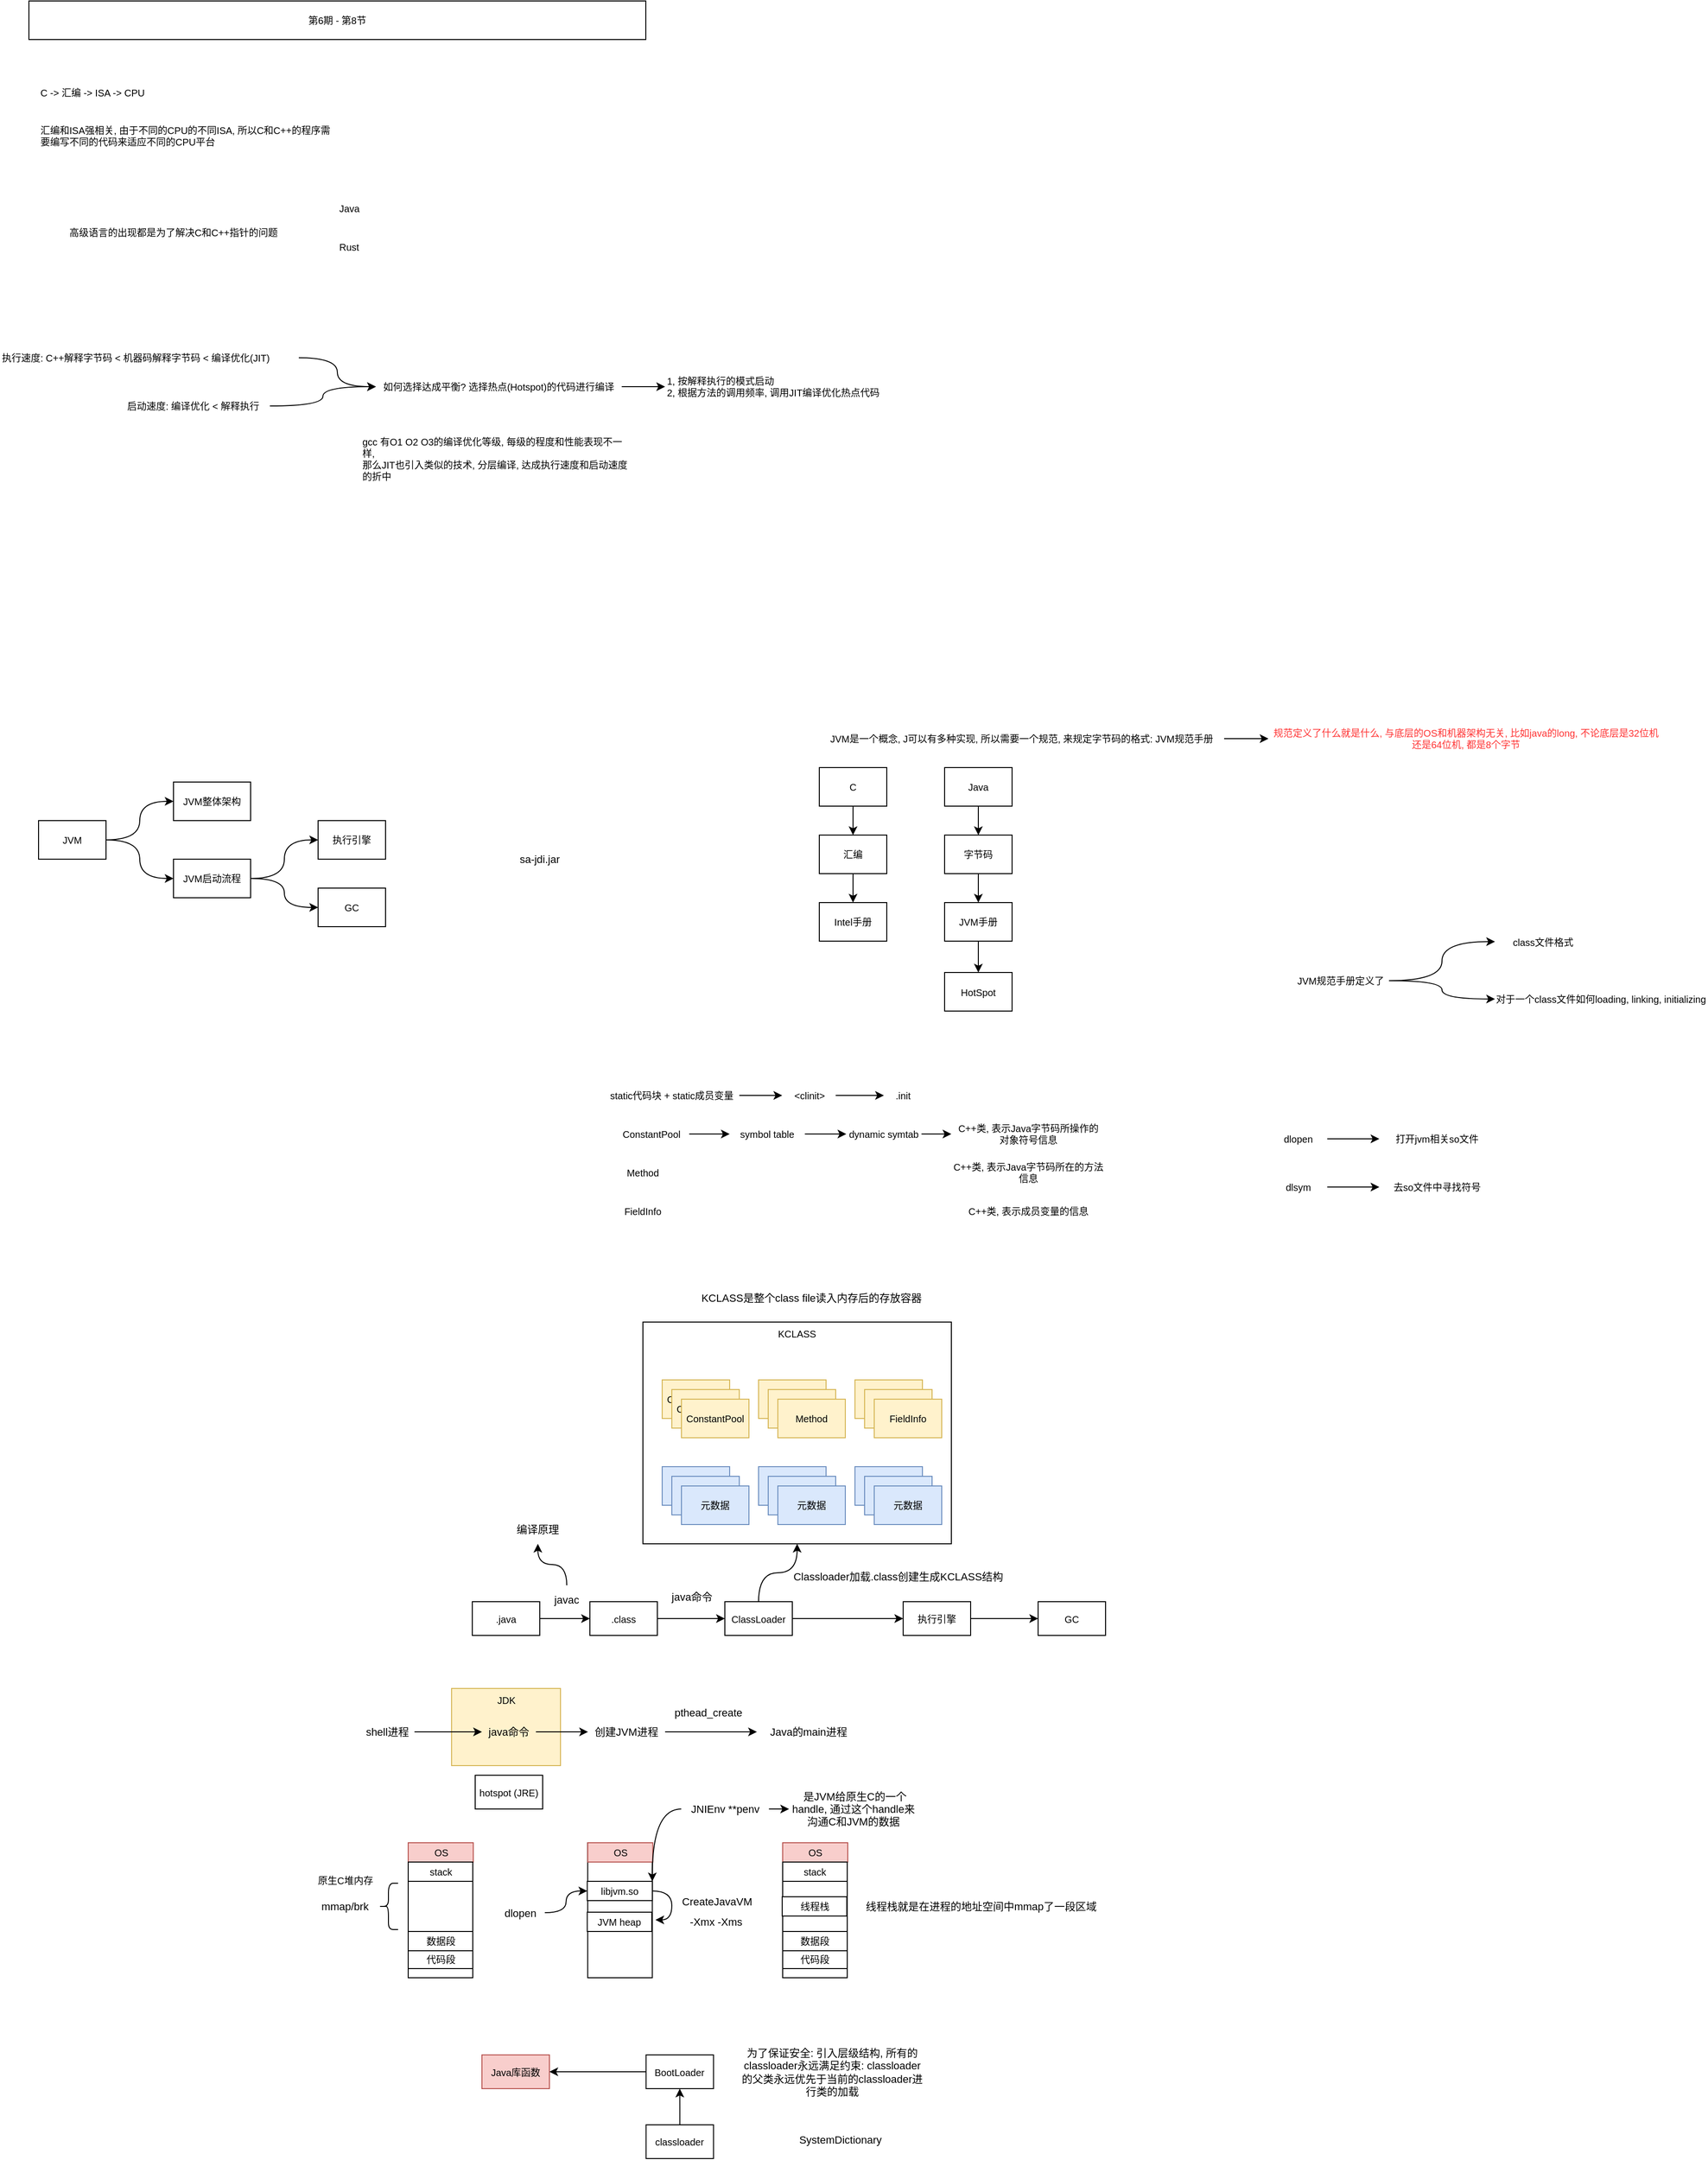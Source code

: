 <mxfile version="21.7.0" type="github">
  <diagram name="第 1 页" id="IPRoEMp-fuJRhj8DFN1m">
    <mxGraphModel dx="1129" dy="717" grid="1" gridSize="10" guides="1" tooltips="1" connect="1" arrows="1" fold="1" page="1" pageScale="1" pageWidth="827" pageHeight="1169" math="0" shadow="0">
      <root>
        <mxCell id="0" />
        <mxCell id="1" parent="0" />
        <mxCell id="ZQSZpk1MqrzrfTvxaXEu-75" value="JDK" style="rounded=0;whiteSpace=wrap;html=1;fontSize=10;verticalAlign=top;fillColor=#fff2cc;strokeColor=#d6b656;" parent="1" vertex="1">
          <mxGeometry x="508.5" y="1870" width="113" height="80" as="geometry" />
        </mxCell>
        <mxCell id="ld9Qwx5qpbUsMiMYAhv9-1" value="汇编和ISA强相关, 由于不同的CPU的不同ISA, 所以C和C++的程序需要编写不同的代码来适应不同的CPU平台" style="text;html=1;strokeColor=none;fillColor=none;align=left;verticalAlign=middle;whiteSpace=wrap;rounded=0;fontSize=10;" parent="1" vertex="1">
          <mxGeometry x="80" y="240" width="310" height="40" as="geometry" />
        </mxCell>
        <mxCell id="ld9Qwx5qpbUsMiMYAhv9-2" value="高级语言的出现都是为了解决C和C++指针的问题" style="text;html=1;strokeColor=none;fillColor=none;align=left;verticalAlign=middle;whiteSpace=wrap;rounded=0;fontSize=10;" parent="1" vertex="1">
          <mxGeometry x="110" y="340" width="230" height="40" as="geometry" />
        </mxCell>
        <mxCell id="ld9Qwx5qpbUsMiMYAhv9-3" value="Java" style="text;html=1;strokeColor=none;fillColor=none;align=left;verticalAlign=middle;whiteSpace=wrap;rounded=0;fontSize=10;" parent="1" vertex="1">
          <mxGeometry x="390" y="320" width="70" height="30" as="geometry" />
        </mxCell>
        <mxCell id="ld9Qwx5qpbUsMiMYAhv9-4" value="Rust" style="text;html=1;strokeColor=none;fillColor=none;align=left;verticalAlign=middle;whiteSpace=wrap;rounded=0;fontSize=10;" parent="1" vertex="1">
          <mxGeometry x="390" y="360" width="70" height="30" as="geometry" />
        </mxCell>
        <mxCell id="ld9Qwx5qpbUsMiMYAhv9-5" value="第6期 - 第8节" style="rounded=0;whiteSpace=wrap;html=1;fontSize=10;" parent="1" vertex="1">
          <mxGeometry x="70" y="120" width="640" height="40" as="geometry" />
        </mxCell>
        <mxCell id="gsRuYBzsou2JwsS9meuW-6" style="edgeStyle=orthogonalEdgeStyle;rounded=0;orthogonalLoop=1;jettySize=auto;html=1;curved=1;" parent="1" source="ld9Qwx5qpbUsMiMYAhv9-6" target="ld9Qwx5qpbUsMiMYAhv9-19" edge="1">
          <mxGeometry relative="1" as="geometry" />
        </mxCell>
        <mxCell id="ld9Qwx5qpbUsMiMYAhv9-6" value="执行速度: C++解释字节码 &amp;lt; 机器码解释字节码 &amp;lt; 编译优化(JIT)" style="text;html=1;strokeColor=none;fillColor=none;align=left;verticalAlign=middle;whiteSpace=wrap;rounded=0;fontSize=10;" parent="1" vertex="1">
          <mxGeometry x="40" y="470" width="310" height="40" as="geometry" />
        </mxCell>
        <mxCell id="gsRuYBzsou2JwsS9meuW-7" style="edgeStyle=orthogonalEdgeStyle;rounded=0;orthogonalLoop=1;jettySize=auto;html=1;curved=1;" parent="1" source="ld9Qwx5qpbUsMiMYAhv9-16" target="ld9Qwx5qpbUsMiMYAhv9-19" edge="1">
          <mxGeometry relative="1" as="geometry" />
        </mxCell>
        <mxCell id="ld9Qwx5qpbUsMiMYAhv9-16" value="启动速度: 编译优化 &amp;lt; 解释执行" style="text;html=1;strokeColor=none;fillColor=none;align=left;verticalAlign=middle;whiteSpace=wrap;rounded=0;fontSize=10;" parent="1" vertex="1">
          <mxGeometry x="170" y="520" width="150" height="40" as="geometry" />
        </mxCell>
        <mxCell id="gsRuYBzsou2JwsS9meuW-8" style="edgeStyle=orthogonalEdgeStyle;shape=connector;curved=1;rounded=0;orthogonalLoop=1;jettySize=auto;html=1;labelBackgroundColor=default;strokeColor=default;fontFamily=Helvetica;fontSize=11;fontColor=default;endArrow=classic;" parent="1" source="ld9Qwx5qpbUsMiMYAhv9-19" target="ld9Qwx5qpbUsMiMYAhv9-20" edge="1">
          <mxGeometry relative="1" as="geometry" />
        </mxCell>
        <mxCell id="ld9Qwx5qpbUsMiMYAhv9-19" value="如何选择达成平衡? 选择热点(Hotspot)的代码进行编译" style="text;html=1;strokeColor=none;fillColor=none;align=center;verticalAlign=middle;whiteSpace=wrap;rounded=0;fontSize=10;" parent="1" vertex="1">
          <mxGeometry x="430" y="500" width="255" height="40" as="geometry" />
        </mxCell>
        <mxCell id="ld9Qwx5qpbUsMiMYAhv9-20" value="1, 按解释执行的模式启动&lt;br style=&quot;font-size: 10px;&quot;&gt;2, 根据方法的调用频率, 调用JIT编译优化热点代码" style="text;html=1;strokeColor=none;fillColor=none;align=left;verticalAlign=middle;whiteSpace=wrap;rounded=0;fontSize=10;" parent="1" vertex="1">
          <mxGeometry x="730" y="500" width="244.5" height="40" as="geometry" />
        </mxCell>
        <mxCell id="ld9Qwx5qpbUsMiMYAhv9-21" value="gcc 有O1 O2 O3的编译优化等级, 每级的程度和性能表现不一样,&lt;br style=&quot;font-size: 10px;&quot;&gt;那么JIT也引入类似的技术, 分层编译, 达成执行速度和启动速度的折中" style="text;html=1;strokeColor=none;fillColor=none;align=left;verticalAlign=middle;whiteSpace=wrap;rounded=0;fontSize=10;" parent="1" vertex="1">
          <mxGeometry x="414" y="560" width="280" height="70" as="geometry" />
        </mxCell>
        <mxCell id="ld9Qwx5qpbUsMiMYAhv9-45" style="edgeStyle=orthogonalEdgeStyle;rounded=0;orthogonalLoop=1;jettySize=auto;html=1;fontSize=10;" parent="1" source="ld9Qwx5qpbUsMiMYAhv9-22" target="ld9Qwx5qpbUsMiMYAhv9-44" edge="1">
          <mxGeometry relative="1" as="geometry" />
        </mxCell>
        <mxCell id="ld9Qwx5qpbUsMiMYAhv9-22" value="JVM是一个概念, J可以有多种实现, 所以需要一个规范, 来规定字节码的格式: JVM规范手册" style="text;html=1;strokeColor=none;fillColor=none;align=center;verticalAlign=middle;whiteSpace=wrap;rounded=0;fontSize=10;" parent="1" vertex="1">
          <mxGeometry x="890" y="860" width="420" height="50" as="geometry" />
        </mxCell>
        <mxCell id="ld9Qwx5qpbUsMiMYAhv9-28" style="edgeStyle=orthogonalEdgeStyle;rounded=0;orthogonalLoop=1;jettySize=auto;html=1;fontSize=10;" parent="1" source="ld9Qwx5qpbUsMiMYAhv9-24" target="ld9Qwx5qpbUsMiMYAhv9-25" edge="1">
          <mxGeometry relative="1" as="geometry" />
        </mxCell>
        <mxCell id="ld9Qwx5qpbUsMiMYAhv9-24" value="C" style="rounded=0;whiteSpace=wrap;html=1;fontSize=10;" parent="1" vertex="1">
          <mxGeometry x="890" y="915" width="70" height="40" as="geometry" />
        </mxCell>
        <mxCell id="ld9Qwx5qpbUsMiMYAhv9-29" style="edgeStyle=orthogonalEdgeStyle;rounded=0;orthogonalLoop=1;jettySize=auto;html=1;fontSize=10;" parent="1" source="ld9Qwx5qpbUsMiMYAhv9-25" target="ld9Qwx5qpbUsMiMYAhv9-26" edge="1">
          <mxGeometry relative="1" as="geometry" />
        </mxCell>
        <mxCell id="ld9Qwx5qpbUsMiMYAhv9-25" value="汇编" style="rounded=0;whiteSpace=wrap;html=1;fontSize=10;" parent="1" vertex="1">
          <mxGeometry x="890" y="985" width="70" height="40" as="geometry" />
        </mxCell>
        <mxCell id="ld9Qwx5qpbUsMiMYAhv9-26" value="Intel手册" style="rounded=0;whiteSpace=wrap;html=1;fontSize=10;" parent="1" vertex="1">
          <mxGeometry x="890" y="1055" width="70" height="40" as="geometry" />
        </mxCell>
        <mxCell id="ld9Qwx5qpbUsMiMYAhv9-30" style="edgeStyle=orthogonalEdgeStyle;rounded=0;orthogonalLoop=1;jettySize=auto;html=1;fontSize=10;" parent="1" source="ld9Qwx5qpbUsMiMYAhv9-31" target="ld9Qwx5qpbUsMiMYAhv9-33" edge="1">
          <mxGeometry relative="1" as="geometry" />
        </mxCell>
        <mxCell id="ld9Qwx5qpbUsMiMYAhv9-31" value="Java" style="rounded=0;whiteSpace=wrap;html=1;fontSize=10;" parent="1" vertex="1">
          <mxGeometry x="1020" y="915" width="70" height="40" as="geometry" />
        </mxCell>
        <mxCell id="ld9Qwx5qpbUsMiMYAhv9-32" style="edgeStyle=orthogonalEdgeStyle;rounded=0;orthogonalLoop=1;jettySize=auto;html=1;fontSize=10;" parent="1" source="ld9Qwx5qpbUsMiMYAhv9-33" target="ld9Qwx5qpbUsMiMYAhv9-34" edge="1">
          <mxGeometry relative="1" as="geometry" />
        </mxCell>
        <mxCell id="ld9Qwx5qpbUsMiMYAhv9-33" value="字节码" style="rounded=0;whiteSpace=wrap;html=1;fontSize=10;" parent="1" vertex="1">
          <mxGeometry x="1020" y="985" width="70" height="40" as="geometry" />
        </mxCell>
        <mxCell id="gsRuYBzsou2JwsS9meuW-10" value="" style="edgeStyle=orthogonalEdgeStyle;shape=connector;curved=1;rounded=0;orthogonalLoop=1;jettySize=auto;html=1;labelBackgroundColor=default;strokeColor=default;fontFamily=Helvetica;fontSize=11;fontColor=default;endArrow=classic;" parent="1" source="ld9Qwx5qpbUsMiMYAhv9-34" target="gsRuYBzsou2JwsS9meuW-9" edge="1">
          <mxGeometry relative="1" as="geometry" />
        </mxCell>
        <mxCell id="ld9Qwx5qpbUsMiMYAhv9-34" value="JVM手册" style="rounded=0;whiteSpace=wrap;html=1;fontSize=10;" parent="1" vertex="1">
          <mxGeometry x="1020" y="1055" width="70" height="40" as="geometry" />
        </mxCell>
        <mxCell id="ld9Qwx5qpbUsMiMYAhv9-38" style="edgeStyle=orthogonalEdgeStyle;rounded=0;orthogonalLoop=1;jettySize=auto;html=1;entryX=0;entryY=0.5;entryDx=0;entryDy=0;curved=1;fontSize=10;" parent="1" source="ld9Qwx5qpbUsMiMYAhv9-35" target="ld9Qwx5qpbUsMiMYAhv9-36" edge="1">
          <mxGeometry relative="1" as="geometry" />
        </mxCell>
        <mxCell id="ld9Qwx5qpbUsMiMYAhv9-39" style="edgeStyle=orthogonalEdgeStyle;rounded=0;orthogonalLoop=1;jettySize=auto;html=1;entryX=0;entryY=0.5;entryDx=0;entryDy=0;curved=1;fontSize=10;" parent="1" source="ld9Qwx5qpbUsMiMYAhv9-35" target="ld9Qwx5qpbUsMiMYAhv9-37" edge="1">
          <mxGeometry relative="1" as="geometry" />
        </mxCell>
        <mxCell id="ld9Qwx5qpbUsMiMYAhv9-35" value="JVM启动流程" style="rounded=0;whiteSpace=wrap;html=1;fontSize=10;" parent="1" vertex="1">
          <mxGeometry x="220" y="1010" width="80" height="40" as="geometry" />
        </mxCell>
        <mxCell id="ld9Qwx5qpbUsMiMYAhv9-36" value="执行引擎" style="rounded=0;whiteSpace=wrap;html=1;fontSize=10;" parent="1" vertex="1">
          <mxGeometry x="370" y="970" width="70" height="40" as="geometry" />
        </mxCell>
        <mxCell id="ld9Qwx5qpbUsMiMYAhv9-37" value="GC" style="rounded=0;whiteSpace=wrap;html=1;fontSize=10;" parent="1" vertex="1">
          <mxGeometry x="370" y="1040" width="70" height="40" as="geometry" />
        </mxCell>
        <mxCell id="ld9Qwx5qpbUsMiMYAhv9-42" value="" style="edgeStyle=orthogonalEdgeStyle;rounded=0;orthogonalLoop=1;jettySize=auto;html=1;curved=1;fontSize=10;" parent="1" source="ld9Qwx5qpbUsMiMYAhv9-40" target="ld9Qwx5qpbUsMiMYAhv9-41" edge="1">
          <mxGeometry relative="1" as="geometry" />
        </mxCell>
        <mxCell id="ld9Qwx5qpbUsMiMYAhv9-43" style="edgeStyle=orthogonalEdgeStyle;rounded=0;orthogonalLoop=1;jettySize=auto;html=1;entryX=0;entryY=0.5;entryDx=0;entryDy=0;curved=1;fontSize=10;" parent="1" source="ld9Qwx5qpbUsMiMYAhv9-40" target="ld9Qwx5qpbUsMiMYAhv9-35" edge="1">
          <mxGeometry relative="1" as="geometry" />
        </mxCell>
        <mxCell id="ld9Qwx5qpbUsMiMYAhv9-40" value="JVM" style="rounded=0;whiteSpace=wrap;html=1;fontSize=10;" parent="1" vertex="1">
          <mxGeometry x="80" y="970" width="70" height="40" as="geometry" />
        </mxCell>
        <mxCell id="ld9Qwx5qpbUsMiMYAhv9-41" value="JVM整体架构" style="rounded=0;whiteSpace=wrap;html=1;fontSize=10;" parent="1" vertex="1">
          <mxGeometry x="220" y="930" width="80" height="40" as="geometry" />
        </mxCell>
        <mxCell id="ld9Qwx5qpbUsMiMYAhv9-44" value="规范定义了什么就是什么, 与底层的OS和机器架构无关, 比如java的long, 不论底层是32位机还是64位机, 都是8个字节" style="text;html=1;strokeColor=none;fillColor=none;align=center;verticalAlign=middle;whiteSpace=wrap;rounded=0;fontSize=10;fontColor=#FF3333;" parent="1" vertex="1">
          <mxGeometry x="1356" y="860" width="410" height="50" as="geometry" />
        </mxCell>
        <mxCell id="gsRuYBzsou2JwsS9meuW-1" value="C -&amp;gt; 汇编 -&amp;gt; ISA -&amp;gt; CPU" style="text;html=1;strokeColor=none;fillColor=none;align=left;verticalAlign=middle;whiteSpace=wrap;rounded=0;fontSize=10;" parent="1" vertex="1">
          <mxGeometry x="80" y="200" width="120" height="30" as="geometry" />
        </mxCell>
        <mxCell id="gsRuYBzsou2JwsS9meuW-9" value="HotSpot" style="rounded=0;whiteSpace=wrap;html=1;fontSize=10;" parent="1" vertex="1">
          <mxGeometry x="1020" y="1127.5" width="70" height="40" as="geometry" />
        </mxCell>
        <mxCell id="gsRuYBzsou2JwsS9meuW-11" value="KCLASS" style="rounded=0;whiteSpace=wrap;html=1;fontSize=10;verticalAlign=top;" parent="1" vertex="1">
          <mxGeometry x="707" y="1490" width="320" height="230" as="geometry" />
        </mxCell>
        <mxCell id="gsRuYBzsou2JwsS9meuW-13" value="ConstantPool" style="rounded=0;whiteSpace=wrap;html=1;fontSize=10;fillColor=#fff2cc;strokeColor=#d6b656;" parent="1" vertex="1">
          <mxGeometry x="727" y="1550" width="70" height="40" as="geometry" />
        </mxCell>
        <mxCell id="gsRuYBzsou2JwsS9meuW-14" value="Method" style="rounded=0;whiteSpace=wrap;html=1;fontSize=10;fillColor=#fff2cc;strokeColor=#d6b656;" parent="1" vertex="1">
          <mxGeometry x="827" y="1550" width="70" height="40" as="geometry" />
        </mxCell>
        <mxCell id="gsRuYBzsou2JwsS9meuW-15" value="FieldInfo" style="rounded=0;whiteSpace=wrap;html=1;fontSize=10;fillColor=#fff2cc;strokeColor=#d6b656;" parent="1" vertex="1">
          <mxGeometry x="927" y="1550" width="70" height="40" as="geometry" />
        </mxCell>
        <mxCell id="gsRuYBzsou2JwsS9meuW-17" value="sa-jdi.jar" style="text;html=1;strokeColor=none;fillColor=none;align=center;verticalAlign=middle;whiteSpace=wrap;rounded=0;fontSize=11;fontFamily=Helvetica;fontColor=default;" parent="1" vertex="1">
          <mxGeometry x="570" y="995" width="60" height="30" as="geometry" />
        </mxCell>
        <mxCell id="ZQSZpk1MqrzrfTvxaXEu-4" style="edgeStyle=orthogonalEdgeStyle;rounded=0;orthogonalLoop=1;jettySize=auto;html=1;entryX=0;entryY=0.5;entryDx=0;entryDy=0;curved=1;" parent="1" source="ZQSZpk1MqrzrfTvxaXEu-1" target="ZQSZpk1MqrzrfTvxaXEu-2" edge="1">
          <mxGeometry relative="1" as="geometry" />
        </mxCell>
        <mxCell id="ZQSZpk1MqrzrfTvxaXEu-5" style="edgeStyle=orthogonalEdgeStyle;shape=connector;curved=1;rounded=0;orthogonalLoop=1;jettySize=auto;html=1;labelBackgroundColor=default;strokeColor=default;fontFamily=Helvetica;fontSize=11;fontColor=default;endArrow=classic;" parent="1" source="ZQSZpk1MqrzrfTvxaXEu-1" target="ZQSZpk1MqrzrfTvxaXEu-3" edge="1">
          <mxGeometry relative="1" as="geometry" />
        </mxCell>
        <mxCell id="ZQSZpk1MqrzrfTvxaXEu-1" value="JVM规范手册定义了" style="text;html=1;strokeColor=none;fillColor=none;align=center;verticalAlign=middle;whiteSpace=wrap;rounded=0;fontSize=10;" parent="1" vertex="1">
          <mxGeometry x="1381" y="1121" width="100" height="30" as="geometry" />
        </mxCell>
        <mxCell id="ZQSZpk1MqrzrfTvxaXEu-2" value="class文件格式" style="text;html=1;strokeColor=none;fillColor=none;align=center;verticalAlign=middle;whiteSpace=wrap;rounded=0;fontSize=10;" parent="1" vertex="1">
          <mxGeometry x="1591" y="1080" width="100" height="31" as="geometry" />
        </mxCell>
        <mxCell id="ZQSZpk1MqrzrfTvxaXEu-3" value="对于一个class文件如何loading, linking, initializing" style="text;html=1;strokeColor=none;fillColor=none;align=center;verticalAlign=middle;whiteSpace=wrap;rounded=0;fontSize=10;" parent="1" vertex="1">
          <mxGeometry x="1591" y="1140" width="220" height="30" as="geometry" />
        </mxCell>
        <mxCell id="ZQSZpk1MqrzrfTvxaXEu-14" style="edgeStyle=orthogonalEdgeStyle;shape=connector;curved=1;rounded=0;orthogonalLoop=1;jettySize=auto;html=1;labelBackgroundColor=default;strokeColor=default;fontFamily=Helvetica;fontSize=11;fontColor=default;endArrow=classic;" parent="1" source="ZQSZpk1MqrzrfTvxaXEu-7" target="ZQSZpk1MqrzrfTvxaXEu-8" edge="1">
          <mxGeometry relative="1" as="geometry" />
        </mxCell>
        <mxCell id="ZQSZpk1MqrzrfTvxaXEu-7" value="&amp;lt;clinit&amp;gt;" style="text;html=1;strokeColor=none;fillColor=none;align=center;verticalAlign=middle;whiteSpace=wrap;rounded=0;fontSize=10;" parent="1" vertex="1">
          <mxGeometry x="851.5" y="1240" width="55.5" height="30" as="geometry" />
        </mxCell>
        <mxCell id="ZQSZpk1MqrzrfTvxaXEu-8" value=".init" style="text;html=1;strokeColor=none;fillColor=none;align=center;verticalAlign=middle;whiteSpace=wrap;rounded=0;fontSize=10;" parent="1" vertex="1">
          <mxGeometry x="957" y="1240" width="40" height="30" as="geometry" />
        </mxCell>
        <mxCell id="ZQSZpk1MqrzrfTvxaXEu-13" value="" style="edgeStyle=orthogonalEdgeStyle;shape=connector;curved=1;rounded=0;orthogonalLoop=1;jettySize=auto;html=1;labelBackgroundColor=default;strokeColor=default;fontFamily=Helvetica;fontSize=11;fontColor=default;endArrow=classic;" parent="1" source="ZQSZpk1MqrzrfTvxaXEu-9" target="ZQSZpk1MqrzrfTvxaXEu-7" edge="1">
          <mxGeometry relative="1" as="geometry" />
        </mxCell>
        <mxCell id="ZQSZpk1MqrzrfTvxaXEu-9" value="static代码块 + static成员变量" style="text;html=1;strokeColor=none;fillColor=none;align=center;verticalAlign=middle;whiteSpace=wrap;rounded=0;fontSize=10;" parent="1" vertex="1">
          <mxGeometry x="667" y="1240" width="140" height="30" as="geometry" />
        </mxCell>
        <mxCell id="ZQSZpk1MqrzrfTvxaXEu-17" value="" style="edgeStyle=orthogonalEdgeStyle;shape=connector;curved=1;rounded=0;orthogonalLoop=1;jettySize=auto;html=1;labelBackgroundColor=default;strokeColor=default;fontFamily=Helvetica;fontSize=11;fontColor=default;endArrow=classic;" parent="1" source="ZQSZpk1MqrzrfTvxaXEu-12" target="ZQSZpk1MqrzrfTvxaXEu-15" edge="1">
          <mxGeometry relative="1" as="geometry" />
        </mxCell>
        <mxCell id="ZQSZpk1MqrzrfTvxaXEu-12" value="ConstantPool" style="text;html=1;strokeColor=none;fillColor=none;align=center;verticalAlign=middle;whiteSpace=wrap;rounded=0;fontSize=10;" parent="1" vertex="1">
          <mxGeometry x="677" y="1280" width="78" height="30" as="geometry" />
        </mxCell>
        <mxCell id="ZQSZpk1MqrzrfTvxaXEu-18" value="" style="edgeStyle=orthogonalEdgeStyle;shape=connector;curved=1;rounded=0;orthogonalLoop=1;jettySize=auto;html=1;labelBackgroundColor=default;strokeColor=default;fontFamily=Helvetica;fontSize=11;fontColor=default;endArrow=classic;" parent="1" source="ZQSZpk1MqrzrfTvxaXEu-15" target="ZQSZpk1MqrzrfTvxaXEu-16" edge="1">
          <mxGeometry relative="1" as="geometry" />
        </mxCell>
        <mxCell id="ZQSZpk1MqrzrfTvxaXEu-15" value="symbol table" style="text;html=1;strokeColor=none;fillColor=none;align=center;verticalAlign=middle;whiteSpace=wrap;rounded=0;fontSize=10;" parent="1" vertex="1">
          <mxGeometry x="797" y="1280" width="78" height="30" as="geometry" />
        </mxCell>
        <mxCell id="ZQSZpk1MqrzrfTvxaXEu-31" style="edgeStyle=orthogonalEdgeStyle;shape=connector;curved=1;rounded=0;orthogonalLoop=1;jettySize=auto;html=1;labelBackgroundColor=default;strokeColor=default;fontFamily=Helvetica;fontSize=11;fontColor=default;endArrow=classic;" parent="1" source="ZQSZpk1MqrzrfTvxaXEu-16" target="ZQSZpk1MqrzrfTvxaXEu-30" edge="1">
          <mxGeometry relative="1" as="geometry" />
        </mxCell>
        <mxCell id="ZQSZpk1MqrzrfTvxaXEu-16" value="dynamic symtab" style="text;html=1;strokeColor=none;fillColor=none;align=center;verticalAlign=middle;whiteSpace=wrap;rounded=0;fontSize=10;" parent="1" vertex="1">
          <mxGeometry x="918" y="1280" width="78" height="30" as="geometry" />
        </mxCell>
        <mxCell id="ZQSZpk1MqrzrfTvxaXEu-24" style="edgeStyle=orthogonalEdgeStyle;shape=connector;curved=1;rounded=0;orthogonalLoop=1;jettySize=auto;html=1;labelBackgroundColor=default;strokeColor=default;fontFamily=Helvetica;fontSize=11;fontColor=default;endArrow=classic;" parent="1" source="ZQSZpk1MqrzrfTvxaXEu-19" target="ZQSZpk1MqrzrfTvxaXEu-21" edge="1">
          <mxGeometry relative="1" as="geometry" />
        </mxCell>
        <mxCell id="ZQSZpk1MqrzrfTvxaXEu-19" value="dlopen" style="text;html=1;strokeColor=none;fillColor=none;align=center;verticalAlign=middle;whiteSpace=wrap;rounded=0;fontSize=10;" parent="1" vertex="1">
          <mxGeometry x="1357" y="1285" width="60" height="30" as="geometry" />
        </mxCell>
        <mxCell id="ZQSZpk1MqrzrfTvxaXEu-25" style="edgeStyle=orthogonalEdgeStyle;shape=connector;curved=1;rounded=0;orthogonalLoop=1;jettySize=auto;html=1;labelBackgroundColor=default;strokeColor=default;fontFamily=Helvetica;fontSize=11;fontColor=default;endArrow=classic;" parent="1" source="ZQSZpk1MqrzrfTvxaXEu-20" target="ZQSZpk1MqrzrfTvxaXEu-22" edge="1">
          <mxGeometry relative="1" as="geometry" />
        </mxCell>
        <mxCell id="ZQSZpk1MqrzrfTvxaXEu-20" value="dlsym" style="text;html=1;strokeColor=none;fillColor=none;align=center;verticalAlign=middle;whiteSpace=wrap;rounded=0;fontSize=10;" parent="1" vertex="1">
          <mxGeometry x="1357" y="1335" width="60" height="30" as="geometry" />
        </mxCell>
        <mxCell id="ZQSZpk1MqrzrfTvxaXEu-21" value="打开jvm相关so文件" style="text;html=1;strokeColor=none;fillColor=none;align=center;verticalAlign=middle;whiteSpace=wrap;rounded=0;fontSize=10;" parent="1" vertex="1">
          <mxGeometry x="1471" y="1285" width="120" height="30" as="geometry" />
        </mxCell>
        <mxCell id="ZQSZpk1MqrzrfTvxaXEu-22" value="去so文件中寻找符号" style="text;html=1;strokeColor=none;fillColor=none;align=center;verticalAlign=middle;whiteSpace=wrap;rounded=0;fontSize=10;" parent="1" vertex="1">
          <mxGeometry x="1471" y="1335" width="120" height="30" as="geometry" />
        </mxCell>
        <mxCell id="ZQSZpk1MqrzrfTvxaXEu-26" value="KCLASS是整个class file读入内存后的存放容器" style="text;html=1;strokeColor=none;fillColor=none;align=center;verticalAlign=middle;whiteSpace=wrap;rounded=0;fontSize=11;fontFamily=Helvetica;fontColor=default;" parent="1" vertex="1">
          <mxGeometry x="757" y="1450" width="250" height="30" as="geometry" />
        </mxCell>
        <mxCell id="ZQSZpk1MqrzrfTvxaXEu-27" value="Method" style="text;html=1;strokeColor=none;fillColor=none;align=center;verticalAlign=middle;whiteSpace=wrap;rounded=0;fontSize=10;" parent="1" vertex="1">
          <mxGeometry x="677" y="1320" width="60" height="30" as="geometry" />
        </mxCell>
        <mxCell id="ZQSZpk1MqrzrfTvxaXEu-29" value="FieldInfo" style="text;html=1;strokeColor=none;fillColor=none;align=center;verticalAlign=middle;whiteSpace=wrap;rounded=0;fontSize=10;" parent="1" vertex="1">
          <mxGeometry x="677" y="1360" width="60" height="30" as="geometry" />
        </mxCell>
        <mxCell id="ZQSZpk1MqrzrfTvxaXEu-30" value="C++类, 表示Java字节码所操作的 对象符号信息" style="text;html=1;strokeColor=none;fillColor=none;align=center;verticalAlign=middle;whiteSpace=wrap;rounded=0;fontSize=10;" parent="1" vertex="1">
          <mxGeometry x="1027" y="1280" width="160" height="30" as="geometry" />
        </mxCell>
        <mxCell id="ZQSZpk1MqrzrfTvxaXEu-32" value="C++类, 表示Java字节码所在的方法信息" style="text;html=1;strokeColor=none;fillColor=none;align=center;verticalAlign=middle;whiteSpace=wrap;rounded=0;fontSize=10;" parent="1" vertex="1">
          <mxGeometry x="1027" y="1320" width="160" height="30" as="geometry" />
        </mxCell>
        <mxCell id="ZQSZpk1MqrzrfTvxaXEu-33" value="C++类, 表示成员变量的信息" style="text;html=1;strokeColor=none;fillColor=none;align=center;verticalAlign=middle;whiteSpace=wrap;rounded=0;fontSize=10;" parent="1" vertex="1">
          <mxGeometry x="1027" y="1365" width="160" height="20" as="geometry" />
        </mxCell>
        <mxCell id="ZQSZpk1MqrzrfTvxaXEu-34" value="ConstantPool" style="rounded=0;whiteSpace=wrap;html=1;fontSize=10;fillColor=#fff2cc;strokeColor=#d6b656;" parent="1" vertex="1">
          <mxGeometry x="737" y="1560" width="70" height="40" as="geometry" />
        </mxCell>
        <mxCell id="ZQSZpk1MqrzrfTvxaXEu-35" value="ConstantPool" style="rounded=0;whiteSpace=wrap;html=1;fontSize=10;fillColor=#fff2cc;strokeColor=#d6b656;" parent="1" vertex="1">
          <mxGeometry x="747" y="1570" width="70" height="40" as="geometry" />
        </mxCell>
        <mxCell id="ZQSZpk1MqrzrfTvxaXEu-36" value="Method" style="rounded=0;whiteSpace=wrap;html=1;fontSize=10;fillColor=#fff2cc;strokeColor=#d6b656;" parent="1" vertex="1">
          <mxGeometry x="837" y="1560" width="70" height="40" as="geometry" />
        </mxCell>
        <mxCell id="ZQSZpk1MqrzrfTvxaXEu-37" value="Method" style="rounded=0;whiteSpace=wrap;html=1;fontSize=10;fillColor=#fff2cc;strokeColor=#d6b656;" parent="1" vertex="1">
          <mxGeometry x="847" y="1570" width="70" height="40" as="geometry" />
        </mxCell>
        <mxCell id="ZQSZpk1MqrzrfTvxaXEu-38" value="FieldInfo" style="rounded=0;whiteSpace=wrap;html=1;fontSize=10;fillColor=#fff2cc;strokeColor=#d6b656;" parent="1" vertex="1">
          <mxGeometry x="937" y="1560" width="70" height="40" as="geometry" />
        </mxCell>
        <mxCell id="ZQSZpk1MqrzrfTvxaXEu-39" value="FieldInfo" style="rounded=0;whiteSpace=wrap;html=1;fontSize=10;fillColor=#fff2cc;strokeColor=#d6b656;" parent="1" vertex="1">
          <mxGeometry x="947" y="1570" width="70" height="40" as="geometry" />
        </mxCell>
        <mxCell id="ZQSZpk1MqrzrfTvxaXEu-61" style="edgeStyle=orthogonalEdgeStyle;shape=connector;curved=1;rounded=0;orthogonalLoop=1;jettySize=auto;html=1;entryX=0.5;entryY=1;entryDx=0;entryDy=0;labelBackgroundColor=default;strokeColor=default;fontFamily=Helvetica;fontSize=11;fontColor=default;endArrow=classic;" parent="1" source="ZQSZpk1MqrzrfTvxaXEu-40" target="gsRuYBzsou2JwsS9meuW-11" edge="1">
          <mxGeometry relative="1" as="geometry" />
        </mxCell>
        <mxCell id="ZQSZpk1MqrzrfTvxaXEu-62" style="edgeStyle=orthogonalEdgeStyle;shape=connector;curved=1;rounded=0;orthogonalLoop=1;jettySize=auto;html=1;labelBackgroundColor=default;strokeColor=default;fontFamily=Helvetica;fontSize=11;fontColor=default;endArrow=classic;" parent="1" source="ZQSZpk1MqrzrfTvxaXEu-40" target="ZQSZpk1MqrzrfTvxaXEu-42" edge="1">
          <mxGeometry relative="1" as="geometry" />
        </mxCell>
        <mxCell id="ZQSZpk1MqrzrfTvxaXEu-40" value="ClassLoader" style="rounded=0;whiteSpace=wrap;html=1;fontSize=10;" parent="1" vertex="1">
          <mxGeometry x="792" y="1780" width="70" height="35" as="geometry" />
        </mxCell>
        <mxCell id="ZQSZpk1MqrzrfTvxaXEu-41" value="GC" style="rounded=0;whiteSpace=wrap;html=1;fontSize=10;" parent="1" vertex="1">
          <mxGeometry x="1117" y="1780" width="70" height="35" as="geometry" />
        </mxCell>
        <mxCell id="ZQSZpk1MqrzrfTvxaXEu-46" style="edgeStyle=orthogonalEdgeStyle;shape=connector;curved=1;rounded=0;orthogonalLoop=1;jettySize=auto;html=1;labelBackgroundColor=default;strokeColor=default;fontFamily=Helvetica;fontSize=11;fontColor=default;endArrow=classic;" parent="1" source="ZQSZpk1MqrzrfTvxaXEu-42" target="ZQSZpk1MqrzrfTvxaXEu-41" edge="1">
          <mxGeometry relative="1" as="geometry" />
        </mxCell>
        <mxCell id="ZQSZpk1MqrzrfTvxaXEu-42" value="执行引擎" style="rounded=0;whiteSpace=wrap;html=1;fontSize=10;" parent="1" vertex="1">
          <mxGeometry x="977" y="1780" width="70" height="35" as="geometry" />
        </mxCell>
        <mxCell id="ZQSZpk1MqrzrfTvxaXEu-44" style="edgeStyle=orthogonalEdgeStyle;shape=connector;curved=1;rounded=0;orthogonalLoop=1;jettySize=auto;html=1;labelBackgroundColor=default;strokeColor=default;fontFamily=Helvetica;fontSize=11;fontColor=default;endArrow=classic;" parent="1" source="ZQSZpk1MqrzrfTvxaXEu-43" target="ZQSZpk1MqrzrfTvxaXEu-40" edge="1">
          <mxGeometry relative="1" as="geometry" />
        </mxCell>
        <mxCell id="ZQSZpk1MqrzrfTvxaXEu-43" value=".class" style="rounded=0;whiteSpace=wrap;html=1;fontSize=10;" parent="1" vertex="1">
          <mxGeometry x="652" y="1780" width="70" height="35" as="geometry" />
        </mxCell>
        <mxCell id="ZQSZpk1MqrzrfTvxaXEu-47" value="元数据" style="rounded=0;whiteSpace=wrap;html=1;fontSize=10;fillColor=#dae8fc;strokeColor=#6c8ebf;" parent="1" vertex="1">
          <mxGeometry x="727" y="1640" width="70" height="40" as="geometry" />
        </mxCell>
        <mxCell id="ZQSZpk1MqrzrfTvxaXEu-53" value="元数据" style="rounded=0;whiteSpace=wrap;html=1;fontSize=10;fillColor=#dae8fc;strokeColor=#6c8ebf;" parent="1" vertex="1">
          <mxGeometry x="827" y="1640" width="70" height="40" as="geometry" />
        </mxCell>
        <mxCell id="ZQSZpk1MqrzrfTvxaXEu-54" value="元数据" style="rounded=0;whiteSpace=wrap;html=1;fontSize=10;fillColor=#dae8fc;strokeColor=#6c8ebf;" parent="1" vertex="1">
          <mxGeometry x="927" y="1640" width="70" height="40" as="geometry" />
        </mxCell>
        <mxCell id="ZQSZpk1MqrzrfTvxaXEu-55" value="元数据" style="rounded=0;whiteSpace=wrap;html=1;fontSize=10;fillColor=#dae8fc;strokeColor=#6c8ebf;" parent="1" vertex="1">
          <mxGeometry x="937" y="1650" width="70" height="40" as="geometry" />
        </mxCell>
        <mxCell id="ZQSZpk1MqrzrfTvxaXEu-56" value="元数据" style="rounded=0;whiteSpace=wrap;html=1;fontSize=10;fillColor=#dae8fc;strokeColor=#6c8ebf;" parent="1" vertex="1">
          <mxGeometry x="947" y="1660" width="70" height="40" as="geometry" />
        </mxCell>
        <mxCell id="ZQSZpk1MqrzrfTvxaXEu-57" value="元数据" style="rounded=0;whiteSpace=wrap;html=1;fontSize=10;fillColor=#dae8fc;strokeColor=#6c8ebf;" parent="1" vertex="1">
          <mxGeometry x="837" y="1650" width="70" height="40" as="geometry" />
        </mxCell>
        <mxCell id="ZQSZpk1MqrzrfTvxaXEu-58" value="元数据" style="rounded=0;whiteSpace=wrap;html=1;fontSize=10;fillColor=#dae8fc;strokeColor=#6c8ebf;" parent="1" vertex="1">
          <mxGeometry x="847" y="1660" width="70" height="40" as="geometry" />
        </mxCell>
        <mxCell id="ZQSZpk1MqrzrfTvxaXEu-59" value="元数据" style="rounded=0;whiteSpace=wrap;html=1;fontSize=10;fillColor=#dae8fc;strokeColor=#6c8ebf;" parent="1" vertex="1">
          <mxGeometry x="737" y="1650" width="70" height="40" as="geometry" />
        </mxCell>
        <mxCell id="ZQSZpk1MqrzrfTvxaXEu-60" value="元数据" style="rounded=0;whiteSpace=wrap;html=1;fontSize=10;fillColor=#dae8fc;strokeColor=#6c8ebf;" parent="1" vertex="1">
          <mxGeometry x="747" y="1660" width="70" height="40" as="geometry" />
        </mxCell>
        <mxCell id="ZQSZpk1MqrzrfTvxaXEu-63" value="Classloader加载.class创建生成KCLASS结构" style="text;html=1;strokeColor=none;fillColor=none;align=center;verticalAlign=middle;whiteSpace=wrap;rounded=0;fontSize=11;fontFamily=Helvetica;fontColor=default;" parent="1" vertex="1">
          <mxGeometry x="847" y="1739" width="250" height="30" as="geometry" />
        </mxCell>
        <mxCell id="ZQSZpk1MqrzrfTvxaXEu-64" value="java命令" style="text;html=1;strokeColor=none;fillColor=none;align=center;verticalAlign=middle;whiteSpace=wrap;rounded=0;fontSize=11;fontFamily=Helvetica;fontColor=default;" parent="1" vertex="1">
          <mxGeometry x="730" y="1760" width="56" height="30" as="geometry" />
        </mxCell>
        <mxCell id="ZQSZpk1MqrzrfTvxaXEu-69" style="edgeStyle=orthogonalEdgeStyle;shape=connector;curved=1;rounded=0;orthogonalLoop=1;jettySize=auto;html=1;entryX=0.5;entryY=1;entryDx=0;entryDy=0;labelBackgroundColor=default;strokeColor=default;fontFamily=Helvetica;fontSize=11;fontColor=default;endArrow=classic;" parent="1" source="ZQSZpk1MqrzrfTvxaXEu-65" target="ZQSZpk1MqrzrfTvxaXEu-68" edge="1">
          <mxGeometry relative="1" as="geometry" />
        </mxCell>
        <mxCell id="ZQSZpk1MqrzrfTvxaXEu-65" value="javac" style="text;html=1;strokeColor=none;fillColor=none;align=center;verticalAlign=middle;whiteSpace=wrap;rounded=0;fontSize=11;fontFamily=Helvetica;fontColor=default;" parent="1" vertex="1">
          <mxGeometry x="600" y="1763" width="56" height="30" as="geometry" />
        </mxCell>
        <mxCell id="ZQSZpk1MqrzrfTvxaXEu-67" value="" style="edgeStyle=orthogonalEdgeStyle;shape=connector;curved=1;rounded=0;orthogonalLoop=1;jettySize=auto;html=1;labelBackgroundColor=default;strokeColor=default;fontFamily=Helvetica;fontSize=11;fontColor=default;endArrow=classic;" parent="1" source="ZQSZpk1MqrzrfTvxaXEu-66" target="ZQSZpk1MqrzrfTvxaXEu-43" edge="1">
          <mxGeometry relative="1" as="geometry" />
        </mxCell>
        <mxCell id="ZQSZpk1MqrzrfTvxaXEu-66" value=".java" style="rounded=0;whiteSpace=wrap;html=1;fontSize=10;" parent="1" vertex="1">
          <mxGeometry x="530" y="1780" width="70" height="35" as="geometry" />
        </mxCell>
        <mxCell id="ZQSZpk1MqrzrfTvxaXEu-68" value="编译原理" style="text;html=1;strokeColor=none;fillColor=none;align=center;verticalAlign=middle;whiteSpace=wrap;rounded=0;fontSize=11;fontFamily=Helvetica;fontColor=default;" parent="1" vertex="1">
          <mxGeometry x="570" y="1690" width="56" height="30" as="geometry" />
        </mxCell>
        <mxCell id="ZQSZpk1MqrzrfTvxaXEu-82" style="edgeStyle=orthogonalEdgeStyle;shape=connector;curved=1;rounded=0;orthogonalLoop=1;jettySize=auto;html=1;labelBackgroundColor=default;strokeColor=default;fontFamily=Helvetica;fontSize=11;fontColor=default;endArrow=classic;" parent="1" source="ZQSZpk1MqrzrfTvxaXEu-76" target="ZQSZpk1MqrzrfTvxaXEu-81" edge="1">
          <mxGeometry relative="1" as="geometry" />
        </mxCell>
        <mxCell id="ZQSZpk1MqrzrfTvxaXEu-76" value="java命令" style="text;html=1;strokeColor=none;fillColor=none;align=center;verticalAlign=middle;whiteSpace=wrap;rounded=0;fontSize=11;fontFamily=Helvetica;fontColor=default;" parent="1" vertex="1">
          <mxGeometry x="540" y="1900" width="56" height="30" as="geometry" />
        </mxCell>
        <mxCell id="ZQSZpk1MqrzrfTvxaXEu-80" style="edgeStyle=orthogonalEdgeStyle;shape=connector;curved=1;rounded=0;orthogonalLoop=1;jettySize=auto;html=1;entryX=0;entryY=0.5;entryDx=0;entryDy=0;labelBackgroundColor=default;strokeColor=default;fontFamily=Helvetica;fontSize=11;fontColor=default;endArrow=classic;" parent="1" source="ZQSZpk1MqrzrfTvxaXEu-79" target="ZQSZpk1MqrzrfTvxaXEu-76" edge="1">
          <mxGeometry relative="1" as="geometry" />
        </mxCell>
        <mxCell id="ZQSZpk1MqrzrfTvxaXEu-79" value="shell进程" style="text;html=1;strokeColor=none;fillColor=none;align=center;verticalAlign=middle;whiteSpace=wrap;rounded=0;fontSize=11;fontFamily=Helvetica;fontColor=default;" parent="1" vertex="1">
          <mxGeometry x="414" y="1900" width="56" height="30" as="geometry" />
        </mxCell>
        <mxCell id="ZQSZpk1MqrzrfTvxaXEu-84" style="edgeStyle=orthogonalEdgeStyle;shape=connector;curved=1;rounded=0;orthogonalLoop=1;jettySize=auto;html=1;labelBackgroundColor=default;strokeColor=default;fontFamily=Helvetica;fontSize=11;fontColor=default;endArrow=classic;" parent="1" source="ZQSZpk1MqrzrfTvxaXEu-81" target="ZQSZpk1MqrzrfTvxaXEu-88" edge="1">
          <mxGeometry relative="1" as="geometry">
            <mxPoint x="820" y="1915" as="targetPoint" />
          </mxGeometry>
        </mxCell>
        <mxCell id="ZQSZpk1MqrzrfTvxaXEu-81" value="创建JVM进程" style="text;html=1;strokeColor=none;fillColor=none;align=center;verticalAlign=middle;whiteSpace=wrap;rounded=0;fontSize=11;fontFamily=Helvetica;fontColor=default;" parent="1" vertex="1">
          <mxGeometry x="650" y="1900" width="80" height="30" as="geometry" />
        </mxCell>
        <mxCell id="ZQSZpk1MqrzrfTvxaXEu-85" value="pthead_create" style="text;html=1;strokeColor=none;fillColor=none;align=center;verticalAlign=middle;whiteSpace=wrap;rounded=0;fontSize=11;fontFamily=Helvetica;fontColor=default;" parent="1" vertex="1">
          <mxGeometry x="730" y="1880" width="90" height="30" as="geometry" />
        </mxCell>
        <mxCell id="ZQSZpk1MqrzrfTvxaXEu-87" value="hotspot (JRE)" style="rounded=0;whiteSpace=wrap;html=1;fontSize=10;" parent="1" vertex="1">
          <mxGeometry x="533" y="1960" width="70" height="35" as="geometry" />
        </mxCell>
        <mxCell id="ZQSZpk1MqrzrfTvxaXEu-88" value="Java的main进程" style="text;html=1;strokeColor=none;fillColor=none;align=center;verticalAlign=middle;whiteSpace=wrap;rounded=0;fontSize=11;fontFamily=Helvetica;fontColor=default;" parent="1" vertex="1">
          <mxGeometry x="825.25" y="1900" width="108" height="30" as="geometry" />
        </mxCell>
        <mxCell id="ZQSZpk1MqrzrfTvxaXEu-132" value="" style="edgeStyle=orthogonalEdgeStyle;shape=connector;curved=1;rounded=0;orthogonalLoop=1;jettySize=auto;html=1;labelBackgroundColor=default;strokeColor=default;fontFamily=Helvetica;fontSize=11;fontColor=default;endArrow=classic;" parent="1" source="ZQSZpk1MqrzrfTvxaXEu-90" target="ZQSZpk1MqrzrfTvxaXEu-131" edge="1">
          <mxGeometry relative="1" as="geometry" />
        </mxCell>
        <mxCell id="ZQSZpk1MqrzrfTvxaXEu-90" value="JNIEnv **penv" style="text;html=1;strokeColor=none;fillColor=none;align=center;verticalAlign=middle;whiteSpace=wrap;rounded=0;fontSize=11;fontFamily=Helvetica;fontColor=default;" parent="1" vertex="1">
          <mxGeometry x="746.75" y="1980" width="91" height="30" as="geometry" />
        </mxCell>
        <mxCell id="ZQSZpk1MqrzrfTvxaXEu-92" value="" style="rounded=0;whiteSpace=wrap;html=1;fontSize=10;" parent="1" vertex="1">
          <mxGeometry x="649.75" y="2030" width="67" height="140" as="geometry" />
        </mxCell>
        <mxCell id="ZQSZpk1MqrzrfTvxaXEu-136" style="edgeStyle=orthogonalEdgeStyle;shape=connector;curved=1;rounded=0;orthogonalLoop=1;jettySize=auto;html=1;labelBackgroundColor=default;strokeColor=default;fontFamily=Helvetica;fontSize=11;fontColor=default;endArrow=classic;" parent="1" source="ZQSZpk1MqrzrfTvxaXEu-93" edge="1">
          <mxGeometry relative="1" as="geometry">
            <mxPoint x="720" y="2110" as="targetPoint" />
            <Array as="points">
              <mxPoint x="737" y="2080" />
              <mxPoint x="737" y="2110" />
            </Array>
          </mxGeometry>
        </mxCell>
        <mxCell id="ZQSZpk1MqrzrfTvxaXEu-93" value="libjvm.so" style="rounded=0;whiteSpace=wrap;html=1;fontSize=10;" parent="1" vertex="1">
          <mxGeometry x="649.25" y="2070" width="67.5" height="20" as="geometry" />
        </mxCell>
        <mxCell id="ZQSZpk1MqrzrfTvxaXEu-94" value="JVM heap" style="rounded=0;whiteSpace=wrap;html=1;fontSize=10;" parent="1" vertex="1">
          <mxGeometry x="649.25" y="2102" width="67" height="20" as="geometry" />
        </mxCell>
        <mxCell id="ZQSZpk1MqrzrfTvxaXEu-97" style="edgeStyle=orthogonalEdgeStyle;shape=connector;curved=1;rounded=0;orthogonalLoop=1;jettySize=auto;html=1;labelBackgroundColor=default;strokeColor=default;fontFamily=Helvetica;fontSize=11;fontColor=default;endArrow=classic;" parent="1" source="ZQSZpk1MqrzrfTvxaXEu-96" target="ZQSZpk1MqrzrfTvxaXEu-93" edge="1">
          <mxGeometry relative="1" as="geometry" />
        </mxCell>
        <mxCell id="ZQSZpk1MqrzrfTvxaXEu-96" value="dlopen" style="text;html=1;strokeColor=none;fillColor=none;align=center;verticalAlign=middle;whiteSpace=wrap;rounded=0;fontSize=11;fontFamily=Helvetica;fontColor=default;" parent="1" vertex="1">
          <mxGeometry x="555.25" y="2090" width="50" height="25" as="geometry" />
        </mxCell>
        <mxCell id="ZQSZpk1MqrzrfTvxaXEu-98" value="-Xmx -Xms" style="text;html=1;strokeColor=none;fillColor=none;align=center;verticalAlign=middle;whiteSpace=wrap;rounded=0;fontSize=11;fontFamily=Helvetica;fontColor=default;" parent="1" vertex="1">
          <mxGeometry x="746.75" y="2100.5" width="72" height="23" as="geometry" />
        </mxCell>
        <mxCell id="ZQSZpk1MqrzrfTvxaXEu-101" value="OS" style="rounded=0;whiteSpace=wrap;html=1;fontSize=10;fillColor=#f8cecc;strokeColor=#b85450;" parent="1" vertex="1">
          <mxGeometry x="649.75" y="2030" width="67.5" height="20" as="geometry" />
        </mxCell>
        <mxCell id="ZQSZpk1MqrzrfTvxaXEu-102" value="" style="rounded=0;whiteSpace=wrap;html=1;fontSize=10;" parent="1" vertex="1">
          <mxGeometry x="463.5" y="2030" width="67" height="140" as="geometry" />
        </mxCell>
        <mxCell id="ZQSZpk1MqrzrfTvxaXEu-104" value="代码段" style="rounded=0;whiteSpace=wrap;html=1;fontSize=10;" parent="1" vertex="1">
          <mxGeometry x="463.5" y="2140.5" width="67" height="20" as="geometry" />
        </mxCell>
        <mxCell id="ZQSZpk1MqrzrfTvxaXEu-106" value="OS" style="rounded=0;whiteSpace=wrap;html=1;fontSize=10;fillColor=#f8cecc;strokeColor=#b85450;" parent="1" vertex="1">
          <mxGeometry x="463.5" y="2030" width="67.5" height="20" as="geometry" />
        </mxCell>
        <mxCell id="ZQSZpk1MqrzrfTvxaXEu-107" value="数据段" style="rounded=0;whiteSpace=wrap;html=1;fontSize=10;" parent="1" vertex="1">
          <mxGeometry x="463.5" y="2122" width="67" height="20" as="geometry" />
        </mxCell>
        <mxCell id="ZQSZpk1MqrzrfTvxaXEu-108" value="stack" style="rounded=0;whiteSpace=wrap;html=1;fontSize=10;" parent="1" vertex="1">
          <mxGeometry x="463.5" y="2050" width="67" height="20" as="geometry" />
        </mxCell>
        <mxCell id="ZQSZpk1MqrzrfTvxaXEu-109" value="mmap/brk" style="text;html=1;strokeColor=none;fillColor=none;align=center;verticalAlign=middle;whiteSpace=wrap;rounded=0;fontSize=11;fontFamily=Helvetica;fontColor=default;" parent="1" vertex="1">
          <mxGeometry x="368" y="2083.5" width="60" height="25" as="geometry" />
        </mxCell>
        <mxCell id="ZQSZpk1MqrzrfTvxaXEu-110" value="" style="shape=curlyBracket;whiteSpace=wrap;html=1;rounded=1;labelPosition=left;verticalLabelPosition=middle;align=right;verticalAlign=middle;fontFamily=Helvetica;fontSize=11;fontColor=default;" parent="1" vertex="1">
          <mxGeometry x="433" y="2072" width="20" height="48" as="geometry" />
        </mxCell>
        <mxCell id="ZQSZpk1MqrzrfTvxaXEu-111" value="原生C堆内存" style="text;html=1;strokeColor=none;fillColor=none;align=center;verticalAlign=middle;whiteSpace=wrap;rounded=0;fontSize=10;fontFamily=Helvetica;fontColor=default;" parent="1" vertex="1">
          <mxGeometry x="360.5" y="2053.5" width="75" height="30" as="geometry" />
        </mxCell>
        <mxCell id="ZQSZpk1MqrzrfTvxaXEu-119" value="" style="rounded=0;whiteSpace=wrap;html=1;fontSize=10;" parent="1" vertex="1">
          <mxGeometry x="852" y="2030" width="67" height="140" as="geometry" />
        </mxCell>
        <mxCell id="ZQSZpk1MqrzrfTvxaXEu-120" value="代码段" style="rounded=0;whiteSpace=wrap;html=1;fontSize=10;" parent="1" vertex="1">
          <mxGeometry x="852" y="2140.5" width="67" height="20" as="geometry" />
        </mxCell>
        <mxCell id="ZQSZpk1MqrzrfTvxaXEu-121" value="OS" style="rounded=0;whiteSpace=wrap;html=1;fontSize=10;fillColor=#f8cecc;strokeColor=#b85450;" parent="1" vertex="1">
          <mxGeometry x="852" y="2030" width="67.5" height="20" as="geometry" />
        </mxCell>
        <mxCell id="ZQSZpk1MqrzrfTvxaXEu-122" value="数据段" style="rounded=0;whiteSpace=wrap;html=1;fontSize=10;" parent="1" vertex="1">
          <mxGeometry x="852" y="2122" width="67" height="20" as="geometry" />
        </mxCell>
        <mxCell id="ZQSZpk1MqrzrfTvxaXEu-123" value="stack" style="rounded=0;whiteSpace=wrap;html=1;fontSize=10;" parent="1" vertex="1">
          <mxGeometry x="852" y="2050" width="67" height="20" as="geometry" />
        </mxCell>
        <mxCell id="ZQSZpk1MqrzrfTvxaXEu-124" value="线程栈" style="rounded=0;whiteSpace=wrap;html=1;fontSize=10;" parent="1" vertex="1">
          <mxGeometry x="851.5" y="2086" width="67" height="20" as="geometry" />
        </mxCell>
        <mxCell id="ZQSZpk1MqrzrfTvxaXEu-126" value="线程栈就是在进程的地址空间中mmap了一段区域" style="text;html=1;strokeColor=none;fillColor=none;align=center;verticalAlign=middle;whiteSpace=wrap;rounded=0;fontSize=11;fontFamily=Helvetica;fontColor=default;" parent="1" vertex="1">
          <mxGeometry x="937" y="2077.5" width="242" height="37" as="geometry" />
        </mxCell>
        <mxCell id="ZQSZpk1MqrzrfTvxaXEu-129" style="edgeStyle=orthogonalEdgeStyle;shape=connector;curved=1;rounded=0;orthogonalLoop=1;jettySize=auto;html=1;entryX=1;entryY=0;entryDx=0;entryDy=0;labelBackgroundColor=default;strokeColor=default;fontFamily=Helvetica;fontSize=11;fontColor=default;endArrow=classic;" parent="1" source="ZQSZpk1MqrzrfTvxaXEu-90" target="ZQSZpk1MqrzrfTvxaXEu-93" edge="1">
          <mxGeometry relative="1" as="geometry" />
        </mxCell>
        <mxCell id="ZQSZpk1MqrzrfTvxaXEu-130" value="CreateJavaVM" style="text;html=1;strokeColor=none;fillColor=none;align=center;verticalAlign=middle;whiteSpace=wrap;rounded=0;fontSize=11;fontFamily=Helvetica;fontColor=default;" parent="1" vertex="1">
          <mxGeometry x="748" y="2079" width="72" height="23" as="geometry" />
        </mxCell>
        <mxCell id="ZQSZpk1MqrzrfTvxaXEu-131" value="&amp;nbsp;是JVM给原生C的一个handle, 通过这个handle来沟通C和JVM的数据" style="text;html=1;strokeColor=none;fillColor=none;align=center;verticalAlign=middle;whiteSpace=wrap;rounded=0;fontSize=11;fontFamily=Helvetica;fontColor=default;" parent="1" vertex="1">
          <mxGeometry x="858.62" y="1980" width="132.75" height="30" as="geometry" />
        </mxCell>
        <mxCell id="ZQSZpk1MqrzrfTvxaXEu-137" value="Java库函数" style="rounded=0;whiteSpace=wrap;html=1;fontSize=10;fillColor=#f8cecc;strokeColor=#b85450;" parent="1" vertex="1">
          <mxGeometry x="540" y="2250" width="70" height="35" as="geometry" />
        </mxCell>
        <mxCell id="ZQSZpk1MqrzrfTvxaXEu-144" style="edgeStyle=orthogonalEdgeStyle;shape=connector;curved=1;rounded=0;orthogonalLoop=1;jettySize=auto;html=1;entryX=0.5;entryY=1;entryDx=0;entryDy=0;labelBackgroundColor=default;strokeColor=default;fontFamily=Helvetica;fontSize=11;fontColor=default;endArrow=classic;" parent="1" source="ZQSZpk1MqrzrfTvxaXEu-138" target="ZQSZpk1MqrzrfTvxaXEu-142" edge="1">
          <mxGeometry relative="1" as="geometry" />
        </mxCell>
        <mxCell id="ZQSZpk1MqrzrfTvxaXEu-138" value="classloader" style="rounded=0;whiteSpace=wrap;html=1;fontSize=10;" parent="1" vertex="1">
          <mxGeometry x="710.25" y="2322.5" width="70" height="35" as="geometry" />
        </mxCell>
        <mxCell id="ZQSZpk1MqrzrfTvxaXEu-139" value="为了保证安全: 引入层级结构, 所有的classloader永远满足约束: classloader的父类永远优先于当前的classloader进行类的加载" style="text;html=1;strokeColor=none;fillColor=none;align=center;verticalAlign=middle;whiteSpace=wrap;rounded=0;fontSize=11;fontFamily=Helvetica;fontColor=default;" parent="1" vertex="1">
          <mxGeometry x="807" y="2227.5" width="193" height="80" as="geometry" />
        </mxCell>
        <mxCell id="ZQSZpk1MqrzrfTvxaXEu-140" value="SystemDictionary" style="text;html=1;strokeColor=none;fillColor=none;align=center;verticalAlign=middle;whiteSpace=wrap;rounded=0;fontSize=11;fontFamily=Helvetica;fontColor=default;" parent="1" vertex="1">
          <mxGeometry x="852" y="2322.5" width="119.75" height="30" as="geometry" />
        </mxCell>
        <mxCell id="ZQSZpk1MqrzrfTvxaXEu-143" style="edgeStyle=orthogonalEdgeStyle;shape=connector;curved=1;rounded=0;orthogonalLoop=1;jettySize=auto;html=1;labelBackgroundColor=default;strokeColor=default;fontFamily=Helvetica;fontSize=11;fontColor=default;endArrow=classic;" parent="1" source="ZQSZpk1MqrzrfTvxaXEu-142" target="ZQSZpk1MqrzrfTvxaXEu-137" edge="1">
          <mxGeometry relative="1" as="geometry" />
        </mxCell>
        <mxCell id="ZQSZpk1MqrzrfTvxaXEu-142" value="BootLoader" style="rounded=0;whiteSpace=wrap;html=1;fontSize=10;" parent="1" vertex="1">
          <mxGeometry x="710.25" y="2250" width="70" height="35" as="geometry" />
        </mxCell>
      </root>
    </mxGraphModel>
  </diagram>
</mxfile>
